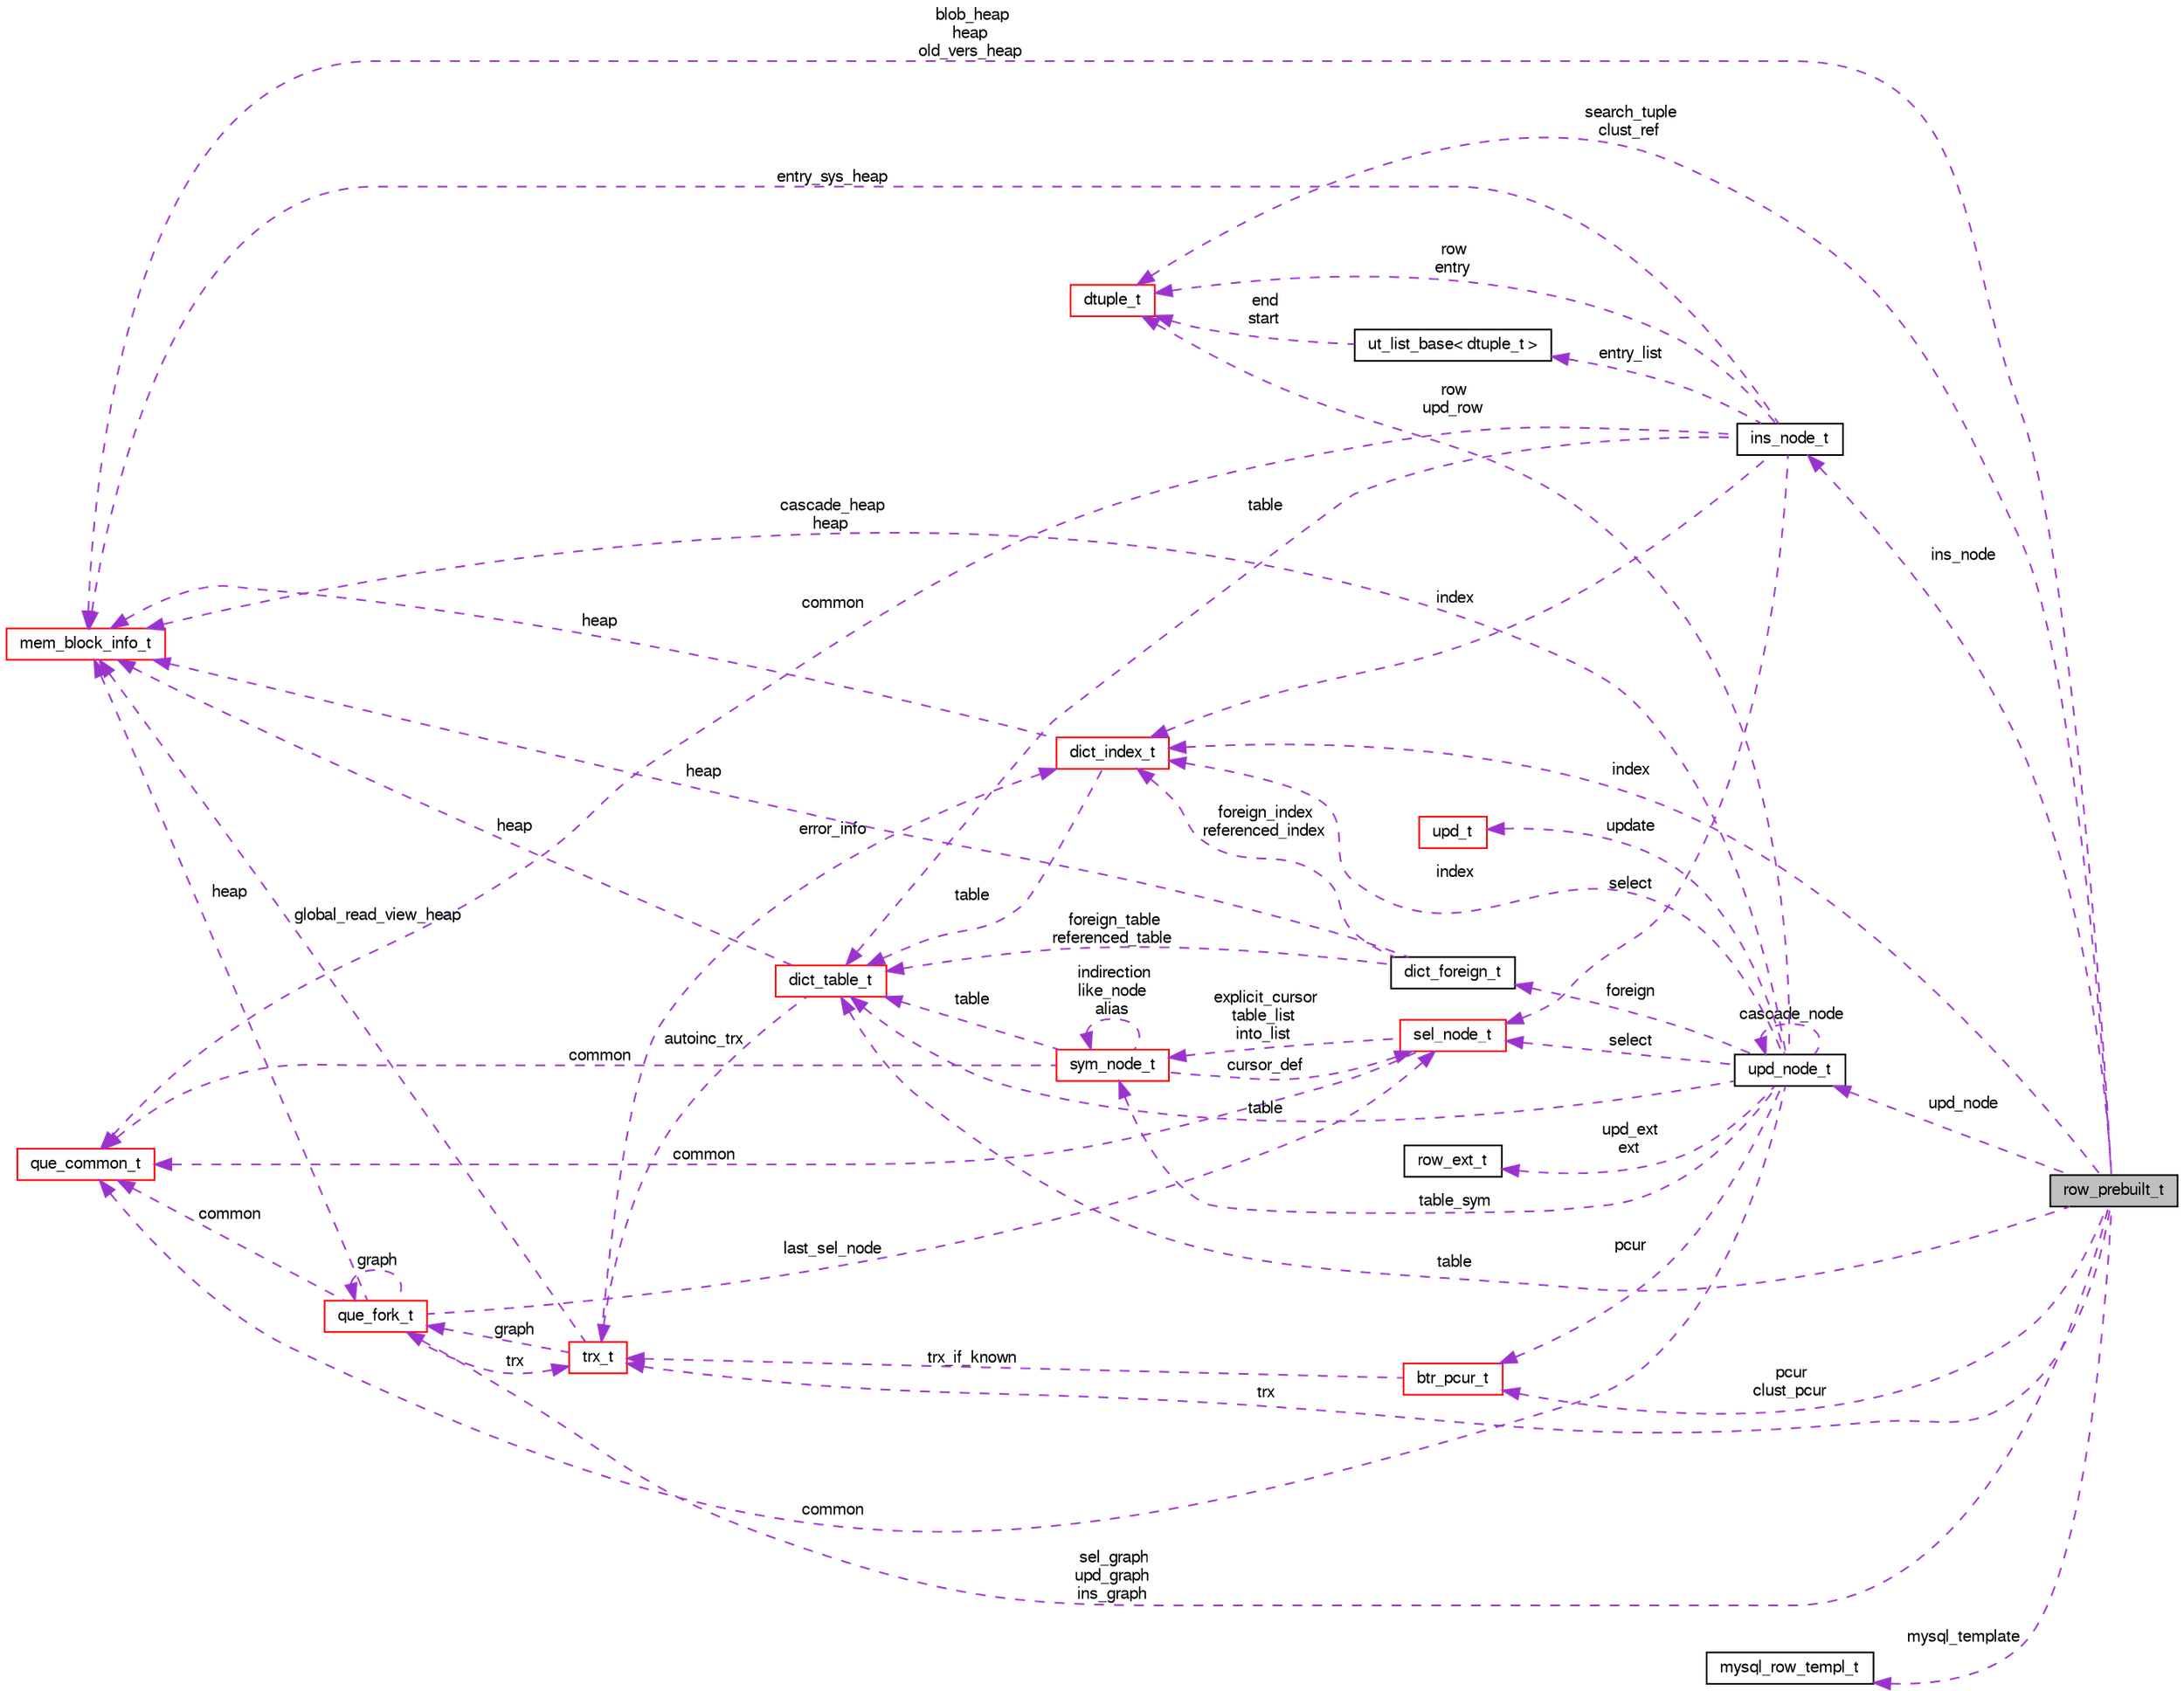 digraph "row_prebuilt_t"
{
  bgcolor="transparent";
  edge [fontname="FreeSans",fontsize="10",labelfontname="FreeSans",labelfontsize="10"];
  node [fontname="FreeSans",fontsize="10",shape=record];
  rankdir="LR";
  Node1 [label="row_prebuilt_t",height=0.2,width=0.4,color="black", fillcolor="grey75", style="filled" fontcolor="black"];
  Node2 -> Node1 [dir="back",color="darkorchid3",fontsize="10",style="dashed",label=" upd_node" ,fontname="FreeSans"];
  Node2 [label="upd_node_t",height=0.2,width=0.4,color="black",URL="$structupd__node__t.html"];
  Node3 -> Node2 [dir="back",color="darkorchid3",fontsize="10",style="dashed",label=" upd_ext\next" ,fontname="FreeSans"];
  Node3 [label="row_ext_t",height=0.2,width=0.4,color="black",URL="$structrow__ext__t.html"];
  Node4 -> Node2 [dir="back",color="darkorchid3",fontsize="10",style="dashed",label=" common" ,fontname="FreeSans"];
  Node4 [label="que_common_t",height=0.2,width=0.4,color="red",URL="$structque__common__t.html"];
  Node2 -> Node2 [dir="back",color="darkorchid3",fontsize="10",style="dashed",label=" cascade_node" ,fontname="FreeSans"];
  Node5 -> Node2 [dir="back",color="darkorchid3",fontsize="10",style="dashed",label=" index" ,fontname="FreeSans"];
  Node5 [label="dict_index_t",height=0.2,width=0.4,color="red",URL="$structdict__index__t.html"];
  Node6 -> Node5 [dir="back",color="darkorchid3",fontsize="10",style="dashed",label=" table" ,fontname="FreeSans"];
  Node6 [label="dict_table_t",height=0.2,width=0.4,color="red",URL="$structdict__table__t.html"];
  Node7 -> Node6 [dir="back",color="darkorchid3",fontsize="10",style="dashed",label=" heap" ,fontname="FreeSans"];
  Node7 [label="mem_block_info_t",height=0.2,width=0.4,color="red",URL="$structmem__block__info__t.html"];
  Node8 -> Node6 [dir="back",color="darkorchid3",fontsize="10",style="dashed",label=" autoinc_trx" ,fontname="FreeSans"];
  Node8 [label="trx_t",height=0.2,width=0.4,color="red",URL="$structtrx__t.html"];
  Node5 -> Node8 [dir="back",color="darkorchid3",fontsize="10",style="dashed",label=" error_info" ,fontname="FreeSans"];
  Node7 -> Node8 [dir="back",color="darkorchid3",fontsize="10",style="dashed",label=" global_read_view_heap" ,fontname="FreeSans"];
  Node9 -> Node8 [dir="back",color="darkorchid3",fontsize="10",style="dashed",label=" graph" ,fontname="FreeSans"];
  Node9 [label="que_fork_t",height=0.2,width=0.4,color="red",URL="$structque__fork__t.html"];
  Node4 -> Node9 [dir="back",color="darkorchid3",fontsize="10",style="dashed",label=" common" ,fontname="FreeSans"];
  Node7 -> Node9 [dir="back",color="darkorchid3",fontsize="10",style="dashed",label=" heap" ,fontname="FreeSans"];
  Node10 -> Node9 [dir="back",color="darkorchid3",fontsize="10",style="dashed",label=" last_sel_node" ,fontname="FreeSans"];
  Node10 [label="sel_node_t",height=0.2,width=0.4,color="red",URL="$structsel__node__t.html"];
  Node4 -> Node10 [dir="back",color="darkorchid3",fontsize="10",style="dashed",label=" common" ,fontname="FreeSans"];
  Node11 -> Node10 [dir="back",color="darkorchid3",fontsize="10",style="dashed",label=" explicit_cursor\ntable_list\ninto_list" ,fontname="FreeSans"];
  Node11 [label="sym_node_t",height=0.2,width=0.4,color="red",URL="$structsym__node__t.html"];
  Node4 -> Node11 [dir="back",color="darkorchid3",fontsize="10",style="dashed",label=" common" ,fontname="FreeSans"];
  Node6 -> Node11 [dir="back",color="darkorchid3",fontsize="10",style="dashed",label=" table" ,fontname="FreeSans"];
  Node10 -> Node11 [dir="back",color="darkorchid3",fontsize="10",style="dashed",label=" cursor_def" ,fontname="FreeSans"];
  Node11 -> Node11 [dir="back",color="darkorchid3",fontsize="10",style="dashed",label=" indirection\nlike_node\nalias" ,fontname="FreeSans"];
  Node8 -> Node9 [dir="back",color="darkorchid3",fontsize="10",style="dashed",label=" trx" ,fontname="FreeSans"];
  Node9 -> Node9 [dir="back",color="darkorchid3",fontsize="10",style="dashed",label=" graph" ,fontname="FreeSans"];
  Node7 -> Node5 [dir="back",color="darkorchid3",fontsize="10",style="dashed",label=" heap" ,fontname="FreeSans"];
  Node6 -> Node2 [dir="back",color="darkorchid3",fontsize="10",style="dashed",label=" table" ,fontname="FreeSans"];
  Node12 -> Node2 [dir="back",color="darkorchid3",fontsize="10",style="dashed",label=" foreign" ,fontname="FreeSans"];
  Node12 [label="dict_foreign_t",height=0.2,width=0.4,color="black",URL="$structdict__foreign__t.html"];
  Node5 -> Node12 [dir="back",color="darkorchid3",fontsize="10",style="dashed",label=" foreign_index\nreferenced_index" ,fontname="FreeSans"];
  Node6 -> Node12 [dir="back",color="darkorchid3",fontsize="10",style="dashed",label=" foreign_table\nreferenced_table" ,fontname="FreeSans"];
  Node7 -> Node12 [dir="back",color="darkorchid3",fontsize="10",style="dashed",label=" heap" ,fontname="FreeSans"];
  Node7 -> Node2 [dir="back",color="darkorchid3",fontsize="10",style="dashed",label=" cascade_heap\nheap" ,fontname="FreeSans"];
  Node13 -> Node2 [dir="back",color="darkorchid3",fontsize="10",style="dashed",label=" update" ,fontname="FreeSans"];
  Node13 [label="upd_t",height=0.2,width=0.4,color="red",URL="$structupd__t.html"];
  Node10 -> Node2 [dir="back",color="darkorchid3",fontsize="10",style="dashed",label=" select" ,fontname="FreeSans"];
  Node14 -> Node2 [dir="back",color="darkorchid3",fontsize="10",style="dashed",label=" row\nupd_row" ,fontname="FreeSans"];
  Node14 [label="dtuple_t",height=0.2,width=0.4,color="red",URL="$structdtuple__t.html"];
  Node15 -> Node2 [dir="back",color="darkorchid3",fontsize="10",style="dashed",label=" pcur" ,fontname="FreeSans"];
  Node15 [label="btr_pcur_t",height=0.2,width=0.4,color="red",URL="$structbtr__pcur__t.html"];
  Node8 -> Node15 [dir="back",color="darkorchid3",fontsize="10",style="dashed",label=" trx_if_known" ,fontname="FreeSans"];
  Node11 -> Node2 [dir="back",color="darkorchid3",fontsize="10",style="dashed",label=" table_sym" ,fontname="FreeSans"];
  Node5 -> Node1 [dir="back",color="darkorchid3",fontsize="10",style="dashed",label=" index" ,fontname="FreeSans"];
  Node6 -> Node1 [dir="back",color="darkorchid3",fontsize="10",style="dashed",label=" table" ,fontname="FreeSans"];
  Node7 -> Node1 [dir="back",color="darkorchid3",fontsize="10",style="dashed",label=" blob_heap\nheap\nold_vers_heap" ,fontname="FreeSans"];
  Node8 -> Node1 [dir="back",color="darkorchid3",fontsize="10",style="dashed",label=" trx" ,fontname="FreeSans"];
  Node14 -> Node1 [dir="back",color="darkorchid3",fontsize="10",style="dashed",label=" search_tuple\nclust_ref" ,fontname="FreeSans"];
  Node16 -> Node1 [dir="back",color="darkorchid3",fontsize="10",style="dashed",label=" mysql_template" ,fontname="FreeSans"];
  Node16 [label="mysql_row_templ_t",height=0.2,width=0.4,color="black",URL="$structmysql__row__templ__t.html"];
  Node15 -> Node1 [dir="back",color="darkorchid3",fontsize="10",style="dashed",label=" pcur\nclust_pcur" ,fontname="FreeSans"];
  Node9 -> Node1 [dir="back",color="darkorchid3",fontsize="10",style="dashed",label=" sel_graph\nupd_graph\nins_graph" ,fontname="FreeSans"];
  Node17 -> Node1 [dir="back",color="darkorchid3",fontsize="10",style="dashed",label=" ins_node" ,fontname="FreeSans"];
  Node17 [label="ins_node_t",height=0.2,width=0.4,color="black",URL="$structins__node__t.html"];
  Node4 -> Node17 [dir="back",color="darkorchid3",fontsize="10",style="dashed",label=" common" ,fontname="FreeSans"];
  Node5 -> Node17 [dir="back",color="darkorchid3",fontsize="10",style="dashed",label=" index" ,fontname="FreeSans"];
  Node6 -> Node17 [dir="back",color="darkorchid3",fontsize="10",style="dashed",label=" table" ,fontname="FreeSans"];
  Node7 -> Node17 [dir="back",color="darkorchid3",fontsize="10",style="dashed",label=" entry_sys_heap" ,fontname="FreeSans"];
  Node10 -> Node17 [dir="back",color="darkorchid3",fontsize="10",style="dashed",label=" select" ,fontname="FreeSans"];
  Node14 -> Node17 [dir="back",color="darkorchid3",fontsize="10",style="dashed",label=" row\nentry" ,fontname="FreeSans"];
  Node18 -> Node17 [dir="back",color="darkorchid3",fontsize="10",style="dashed",label=" entry_list" ,fontname="FreeSans"];
  Node18 [label="ut_list_base\< dtuple_t \>",height=0.2,width=0.4,color="black",URL="$structut__list__base.html"];
  Node14 -> Node18 [dir="back",color="darkorchid3",fontsize="10",style="dashed",label=" end\nstart" ,fontname="FreeSans"];
}
